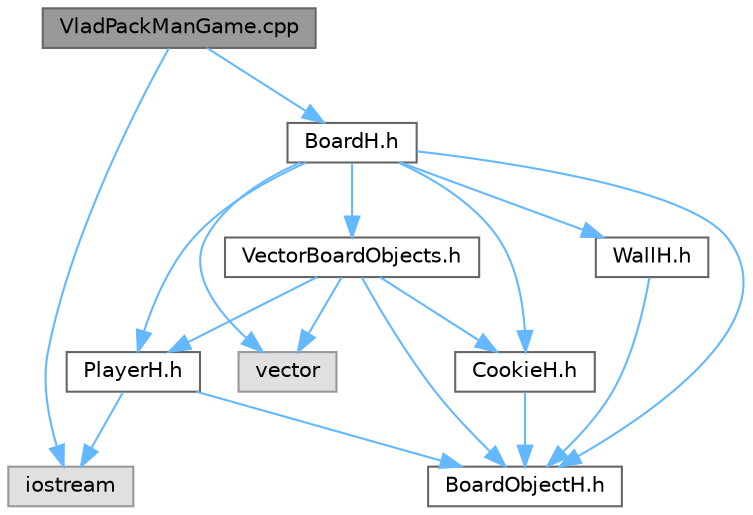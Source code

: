 digraph "VladPackManGame.cpp"
{
 // LATEX_PDF_SIZE
  bgcolor="transparent";
  edge [fontname=Helvetica,fontsize=10,labelfontname=Helvetica,labelfontsize=10];
  node [fontname=Helvetica,fontsize=10,shape=box,height=0.2,width=0.4];
  Node1 [label="VladPackManGame.cpp",height=0.2,width=0.4,color="gray40", fillcolor="grey60", style="filled", fontcolor="black",tooltip=" "];
  Node1 -> Node2 [color="steelblue1",style="solid"];
  Node2 [label="iostream",height=0.2,width=0.4,color="grey60", fillcolor="#E0E0E0", style="filled",tooltip=" "];
  Node1 -> Node3 [color="steelblue1",style="solid"];
  Node3 [label="BoardH.h",height=0.2,width=0.4,color="grey40", fillcolor="white", style="filled",URL="$_board_h_8h.html",tooltip=" "];
  Node3 -> Node4 [color="steelblue1",style="solid"];
  Node4 [label="vector",height=0.2,width=0.4,color="grey60", fillcolor="#E0E0E0", style="filled",tooltip=" "];
  Node3 -> Node5 [color="steelblue1",style="solid"];
  Node5 [label="BoardObjectH.h",height=0.2,width=0.4,color="grey40", fillcolor="white", style="filled",URL="$_board_object_h_8h.html",tooltip=" "];
  Node3 -> Node6 [color="steelblue1",style="solid"];
  Node6 [label="VectorBoardObjects.h",height=0.2,width=0.4,color="grey40", fillcolor="white", style="filled",URL="$_vector_board_objects_8h.html",tooltip=" "];
  Node6 -> Node4 [color="steelblue1",style="solid"];
  Node6 -> Node5 [color="steelblue1",style="solid"];
  Node6 -> Node7 [color="steelblue1",style="solid"];
  Node7 [label="PlayerH.h",height=0.2,width=0.4,color="grey40", fillcolor="white", style="filled",URL="$_player_h_8h.html",tooltip=" "];
  Node7 -> Node2 [color="steelblue1",style="solid"];
  Node7 -> Node5 [color="steelblue1",style="solid"];
  Node6 -> Node8 [color="steelblue1",style="solid"];
  Node8 [label="CookieH.h",height=0.2,width=0.4,color="grey40", fillcolor="white", style="filled",URL="$_cookie_h_8h.html",tooltip=" "];
  Node8 -> Node5 [color="steelblue1",style="solid"];
  Node3 -> Node7 [color="steelblue1",style="solid"];
  Node3 -> Node9 [color="steelblue1",style="solid"];
  Node9 [label="WallH.h",height=0.2,width=0.4,color="grey40", fillcolor="white", style="filled",URL="$_wall_h_8h.html",tooltip=" "];
  Node9 -> Node5 [color="steelblue1",style="solid"];
  Node3 -> Node8 [color="steelblue1",style="solid"];
}
